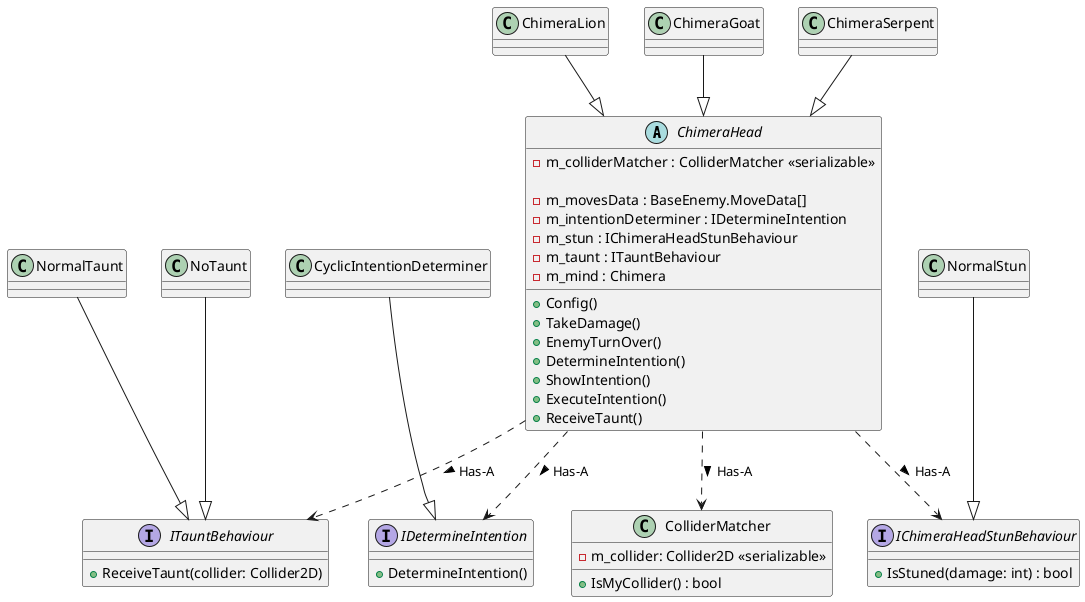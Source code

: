 @startuml
'https://plantuml.com/class-diagram

abstract class ChimeraHead {

- m_colliderMatcher : ColliderMatcher <<serializable>>

- m_movesData : BaseEnemy.MoveData[]
- m_intentionDeterminer : IDetermineIntention
- m_stun : IChimeraHeadStunBehaviour
- m_taunt : ITauntBehaviour
- m_mind : Chimera


+ Config()
+ TakeDamage()
+ EnemyTurnOver()
+ DetermineIntention()
+ ShowIntention()
+ ExecuteIntention() 
+ ReceiveTaunt()
}

interface ITauntBehaviour {
+ ReceiveTaunt(collider: Collider2D)
}

class NormalTaunt
class NoTaunt

NormalTaunt --|> ITauntBehaviour
NoTaunt --|> ITauntBehaviour

interface IDetermineIntention{
+ DetermineIntention()
}

class CyclicIntentionDeterminer
CyclicIntentionDeterminer --|> IDetermineIntention

interface IChimeraHeadStunBehaviour{
+ IsStuned(damage: int) : bool
}

class NormalStun
NormalStun --|> IChimeraHeadStunBehaviour

class ColliderMatcher{
- m_collider: Collider2D <<serializable>>

+ IsMyCollider() : bool
}


ChimeraHead ..> ITauntBehaviour : Has-A >
ChimeraHead ..> IDetermineIntention : Has-A >
ChimeraHead ..> IChimeraHeadStunBehaviour : Has-A >
ChimeraHead ..> ColliderMatcher : Has-A >

class ChimeraLion 
class ChimeraGoat 
class ChimeraSerpent 

ChimeraLion --|> ChimeraHead
ChimeraGoat --|> ChimeraHead
ChimeraSerpent --|> ChimeraHead

@enduml